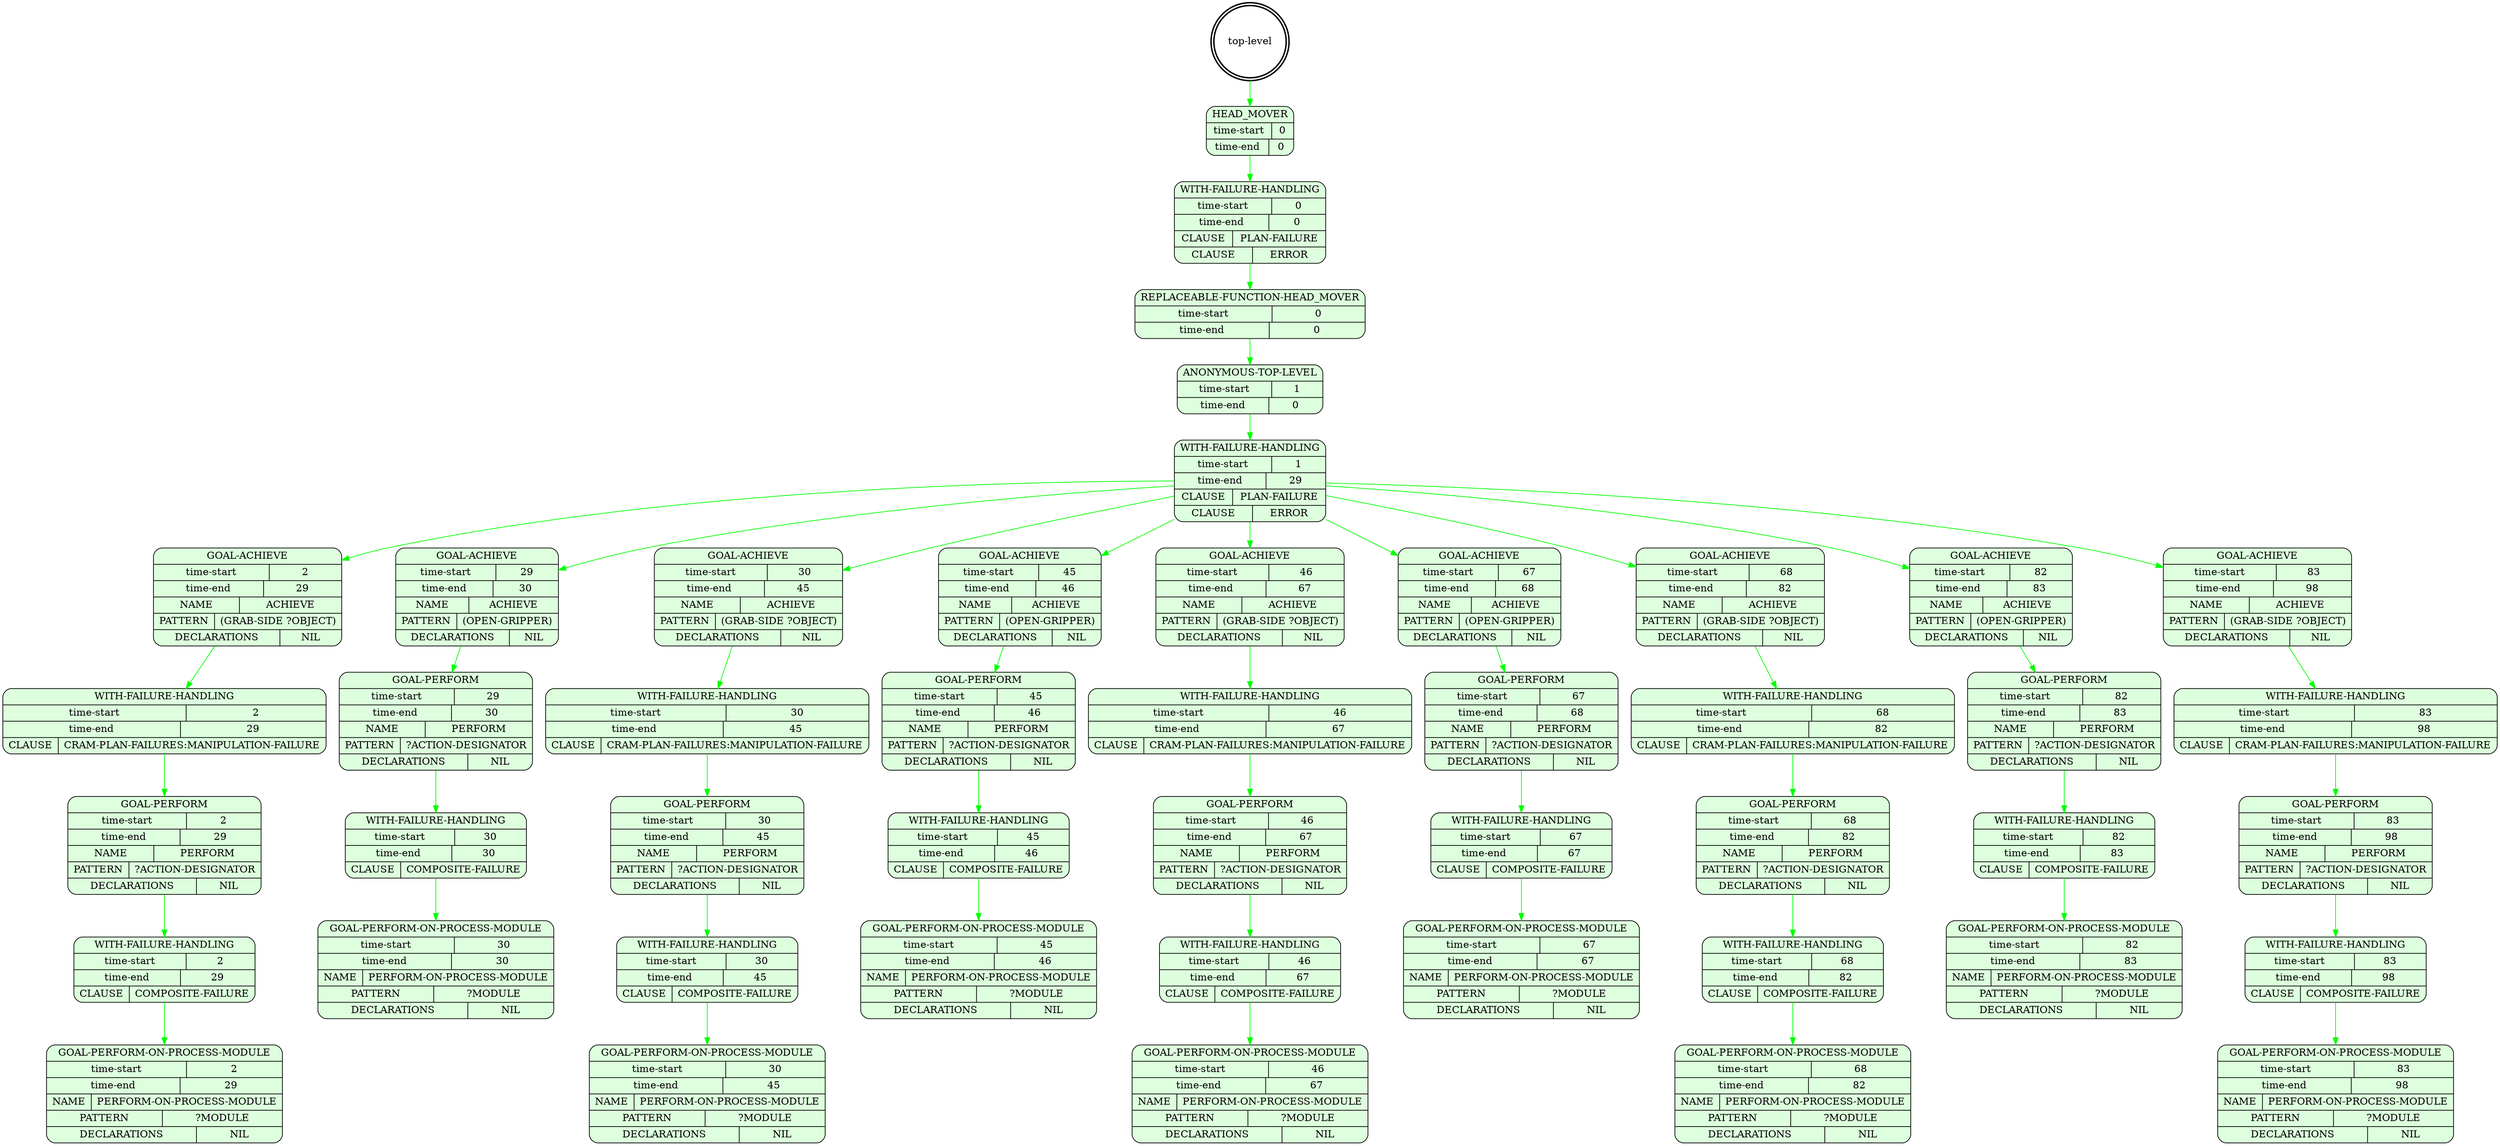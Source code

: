 digraph plangraph_cGLQaG47tqG87a3N {
  node_CqXtKenf5UEJUXQ7 [shape=doublecircle, style=bold, label="top-level"];

  node_f48vCvsrVyBqshoZ [shape=Mrecord, style=filled, fillcolor="#ddffdd", label="{HEAD_MOVER|{time-start | 0}|{time-end | 0}}"];
  edge [color="green", label=""];
  node_CqXtKenf5UEJUXQ7 -> node_f48vCvsrVyBqshoZ;

  node_2ci2k5Gd6t5B1mS6 [shape=Mrecord, style=filled, fillcolor="#ddffdd", label="{WITH-FAILURE-HANDLING|{time-start | 0}|{time-end | 0}|{CLAUSE | PLAN-FAILURE}|{CLAUSE | ERROR}}"];
  edge [color="green", label=""];
  node_f48vCvsrVyBqshoZ -> node_2ci2k5Gd6t5B1mS6;

  node_nvp52hkqtD23DdWw [shape=Mrecord, style=filled, fillcolor="#ddffdd", label="{REPLACEABLE-FUNCTION-HEAD_MOVER|{time-start | 0}|{time-end | 0}}"];
  edge [color="green", label=""];
  node_2ci2k5Gd6t5B1mS6 -> node_nvp52hkqtD23DdWw;

  node_82ROQdBS5DIJZfeU [shape=Mrecord, style=filled, fillcolor="#ddffdd", label="{ANONYMOUS-TOP-LEVEL|{time-start | 1}|{time-end | 0}}"];
  edge [color="green", label=""];
  node_nvp52hkqtD23DdWw -> node_82ROQdBS5DIJZfeU;

  node_qJB34WawW3HEFMfj [shape=Mrecord, style=filled, fillcolor="#ddffdd", label="{WITH-FAILURE-HANDLING|{time-start | 1}|{time-end | 29}|{CLAUSE | PLAN-FAILURE}|{CLAUSE | ERROR}}"];
  edge [color="green", label=""];
  node_82ROQdBS5DIJZfeU -> node_qJB34WawW3HEFMfj;

  node_llQN6lbqfgFzjlpz [shape=Mrecord, style=filled, fillcolor="#ddffdd", label="{GOAL-ACHIEVE|{time-start | 2}|{time-end | 29}|{NAME | ACHIEVE}|{PATTERN | (GRAB-SIDE ?OBJECT)}|{DECLARATIONS | NIL}}"];
  edge [color="green", label=""];
  node_qJB34WawW3HEFMfj -> node_llQN6lbqfgFzjlpz;

  node_5q8iwHBMxxhKw5Yu [shape=Mrecord, style=filled, fillcolor="#ddffdd", label="{WITH-FAILURE-HANDLING|{time-start | 2}|{time-end | 29}|{CLAUSE | CRAM-PLAN-FAILURES:MANIPULATION-FAILURE}}"];
  edge [color="green", label=""];
  node_llQN6lbqfgFzjlpz -> node_5q8iwHBMxxhKw5Yu;

  node_2G98RAKeB1ayyq9K [shape=Mrecord, style=filled, fillcolor="#ddffdd", label="{GOAL-PERFORM|{time-start | 2}|{time-end | 29}|{NAME | PERFORM}|{PATTERN | ?ACTION-DESIGNATOR}|{DECLARATIONS | NIL}}"];
  edge [color="green", label=""];
  node_5q8iwHBMxxhKw5Yu -> node_2G98RAKeB1ayyq9K;

  node_37up24YdlDE1H0Oj [shape=Mrecord, style=filled, fillcolor="#ddffdd", label="{WITH-FAILURE-HANDLING|{time-start | 2}|{time-end | 29}|{CLAUSE | COMPOSITE-FAILURE}}"];
  edge [color="green", label=""];
  node_2G98RAKeB1ayyq9K -> node_37up24YdlDE1H0Oj;

  node_C35gAkNPQggfbXyl [shape=Mrecord, style=filled, fillcolor="#ddffdd", label="{GOAL-PERFORM-ON-PROCESS-MODULE|{time-start | 2}|{time-end | 29}|{NAME | PERFORM-ON-PROCESS-MODULE}|{PATTERN | ?MODULE}|{DECLARATIONS | NIL}}"];
  edge [color="green", label=""];
  node_37up24YdlDE1H0Oj -> node_C35gAkNPQggfbXyl;

  node_UnqRfxRb92urpaFc [shape=Mrecord, style=filled, fillcolor="#ddffdd", label="{GOAL-ACHIEVE|{time-start | 29}|{time-end | 30}|{NAME | ACHIEVE}|{PATTERN | (OPEN-GRIPPER)}|{DECLARATIONS | NIL}}"];
  edge [color="green", label=""];
  node_qJB34WawW3HEFMfj -> node_UnqRfxRb92urpaFc;

  node_7ZlVgYrHASqI73yh [shape=Mrecord, style=filled, fillcolor="#ddffdd", label="{GOAL-PERFORM|{time-start | 29}|{time-end | 30}|{NAME | PERFORM}|{PATTERN | ?ACTION-DESIGNATOR}|{DECLARATIONS | NIL}}"];
  edge [color="green", label=""];
  node_UnqRfxRb92urpaFc -> node_7ZlVgYrHASqI73yh;

  node_cQCCiNcgBPFPO1QY [shape=Mrecord, style=filled, fillcolor="#ddffdd", label="{WITH-FAILURE-HANDLING|{time-start | 30}|{time-end | 30}|{CLAUSE | COMPOSITE-FAILURE}}"];
  edge [color="green", label=""];
  node_7ZlVgYrHASqI73yh -> node_cQCCiNcgBPFPO1QY;

  node_cfROlWpojJhyXR7g [shape=Mrecord, style=filled, fillcolor="#ddffdd", label="{GOAL-PERFORM-ON-PROCESS-MODULE|{time-start | 30}|{time-end | 30}|{NAME | PERFORM-ON-PROCESS-MODULE}|{PATTERN | ?MODULE}|{DECLARATIONS | NIL}}"];
  edge [color="green", label=""];
  node_cQCCiNcgBPFPO1QY -> node_cfROlWpojJhyXR7g;

  node_aa0r4RZ49zAo91cU [shape=Mrecord, style=filled, fillcolor="#ddffdd", label="{GOAL-ACHIEVE|{time-start | 30}|{time-end | 45}|{NAME | ACHIEVE}|{PATTERN | (GRAB-SIDE ?OBJECT)}|{DECLARATIONS | NIL}}"];
  edge [color="green", label=""];
  node_qJB34WawW3HEFMfj -> node_aa0r4RZ49zAo91cU;

  node_IfEzX9TInOSJfUqe [shape=Mrecord, style=filled, fillcolor="#ddffdd", label="{WITH-FAILURE-HANDLING|{time-start | 30}|{time-end | 45}|{CLAUSE | CRAM-PLAN-FAILURES:MANIPULATION-FAILURE}}"];
  edge [color="green", label=""];
  node_aa0r4RZ49zAo91cU -> node_IfEzX9TInOSJfUqe;

  node_Bhmv4xOVoU5uxcYn [shape=Mrecord, style=filled, fillcolor="#ddffdd", label="{GOAL-PERFORM|{time-start | 30}|{time-end | 45}|{NAME | PERFORM}|{PATTERN | ?ACTION-DESIGNATOR}|{DECLARATIONS | NIL}}"];
  edge [color="green", label=""];
  node_IfEzX9TInOSJfUqe -> node_Bhmv4xOVoU5uxcYn;

  node_bFvMga8KJPQCkl82 [shape=Mrecord, style=filled, fillcolor="#ddffdd", label="{WITH-FAILURE-HANDLING|{time-start | 30}|{time-end | 45}|{CLAUSE | COMPOSITE-FAILURE}}"];
  edge [color="green", label=""];
  node_Bhmv4xOVoU5uxcYn -> node_bFvMga8KJPQCkl82;

  node_m2Ydrpdm7GY23pn4 [shape=Mrecord, style=filled, fillcolor="#ddffdd", label="{GOAL-PERFORM-ON-PROCESS-MODULE|{time-start | 30}|{time-end | 45}|{NAME | PERFORM-ON-PROCESS-MODULE}|{PATTERN | ?MODULE}|{DECLARATIONS | NIL}}"];
  edge [color="green", label=""];
  node_bFvMga8KJPQCkl82 -> node_m2Ydrpdm7GY23pn4;

  node_5rq9QoDIO8CFNLgA [shape=Mrecord, style=filled, fillcolor="#ddffdd", label="{GOAL-ACHIEVE|{time-start | 45}|{time-end | 46}|{NAME | ACHIEVE}|{PATTERN | (OPEN-GRIPPER)}|{DECLARATIONS | NIL}}"];
  edge [color="green", label=""];
  node_qJB34WawW3HEFMfj -> node_5rq9QoDIO8CFNLgA;

  node_mWoAeYoedytsLXnI [shape=Mrecord, style=filled, fillcolor="#ddffdd", label="{GOAL-PERFORM|{time-start | 45}|{time-end | 46}|{NAME | PERFORM}|{PATTERN | ?ACTION-DESIGNATOR}|{DECLARATIONS | NIL}}"];
  edge [color="green", label=""];
  node_5rq9QoDIO8CFNLgA -> node_mWoAeYoedytsLXnI;

  node_yXwyzRdASfgrkU5S [shape=Mrecord, style=filled, fillcolor="#ddffdd", label="{WITH-FAILURE-HANDLING|{time-start | 45}|{time-end | 46}|{CLAUSE | COMPOSITE-FAILURE}}"];
  edge [color="green", label=""];
  node_mWoAeYoedytsLXnI -> node_yXwyzRdASfgrkU5S;

  node_837ZlKKaOtT0RxGl [shape=Mrecord, style=filled, fillcolor="#ddffdd", label="{GOAL-PERFORM-ON-PROCESS-MODULE|{time-start | 45}|{time-end | 46}|{NAME | PERFORM-ON-PROCESS-MODULE}|{PATTERN | ?MODULE}|{DECLARATIONS | NIL}}"];
  edge [color="green", label=""];
  node_yXwyzRdASfgrkU5S -> node_837ZlKKaOtT0RxGl;

  node_Ltfy80VtJrMWO3Pb [shape=Mrecord, style=filled, fillcolor="#ddffdd", label="{GOAL-ACHIEVE|{time-start | 46}|{time-end | 67}|{NAME | ACHIEVE}|{PATTERN | (GRAB-SIDE ?OBJECT)}|{DECLARATIONS | NIL}}"];
  edge [color="green", label=""];
  node_qJB34WawW3HEFMfj -> node_Ltfy80VtJrMWO3Pb;

  node_YH1bbxUcWpPSmduy [shape=Mrecord, style=filled, fillcolor="#ddffdd", label="{WITH-FAILURE-HANDLING|{time-start | 46}|{time-end | 67}|{CLAUSE | CRAM-PLAN-FAILURES:MANIPULATION-FAILURE}}"];
  edge [color="green", label=""];
  node_Ltfy80VtJrMWO3Pb -> node_YH1bbxUcWpPSmduy;

  node_z1qxfiHWa08rXbZK [shape=Mrecord, style=filled, fillcolor="#ddffdd", label="{GOAL-PERFORM|{time-start | 46}|{time-end | 67}|{NAME | PERFORM}|{PATTERN | ?ACTION-DESIGNATOR}|{DECLARATIONS | NIL}}"];
  edge [color="green", label=""];
  node_YH1bbxUcWpPSmduy -> node_z1qxfiHWa08rXbZK;

  node_u0JYLAgiQ9SAk5HZ [shape=Mrecord, style=filled, fillcolor="#ddffdd", label="{WITH-FAILURE-HANDLING|{time-start | 46}|{time-end | 67}|{CLAUSE | COMPOSITE-FAILURE}}"];
  edge [color="green", label=""];
  node_z1qxfiHWa08rXbZK -> node_u0JYLAgiQ9SAk5HZ;

  node_udfxs5RRCCQLGtwk [shape=Mrecord, style=filled, fillcolor="#ddffdd", label="{GOAL-PERFORM-ON-PROCESS-MODULE|{time-start | 46}|{time-end | 67}|{NAME | PERFORM-ON-PROCESS-MODULE}|{PATTERN | ?MODULE}|{DECLARATIONS | NIL}}"];
  edge [color="green", label=""];
  node_u0JYLAgiQ9SAk5HZ -> node_udfxs5RRCCQLGtwk;

  node_gvC7Lx9bApQ1iM8L [shape=Mrecord, style=filled, fillcolor="#ddffdd", label="{GOAL-ACHIEVE|{time-start | 67}|{time-end | 68}|{NAME | ACHIEVE}|{PATTERN | (OPEN-GRIPPER)}|{DECLARATIONS | NIL}}"];
  edge [color="green", label=""];
  node_qJB34WawW3HEFMfj -> node_gvC7Lx9bApQ1iM8L;

  node_JyHRSCyd81WD748z [shape=Mrecord, style=filled, fillcolor="#ddffdd", label="{GOAL-PERFORM|{time-start | 67}|{time-end | 68}|{NAME | PERFORM}|{PATTERN | ?ACTION-DESIGNATOR}|{DECLARATIONS | NIL}}"];
  edge [color="green", label=""];
  node_gvC7Lx9bApQ1iM8L -> node_JyHRSCyd81WD748z;

  node_AQ7bSv2bx5n5SHF2 [shape=Mrecord, style=filled, fillcolor="#ddffdd", label="{WITH-FAILURE-HANDLING|{time-start | 67}|{time-end | 67}|{CLAUSE | COMPOSITE-FAILURE}}"];
  edge [color="green", label=""];
  node_JyHRSCyd81WD748z -> node_AQ7bSv2bx5n5SHF2;

  node_NMXcSfuNBPR8NTqd [shape=Mrecord, style=filled, fillcolor="#ddffdd", label="{GOAL-PERFORM-ON-PROCESS-MODULE|{time-start | 67}|{time-end | 67}|{NAME | PERFORM-ON-PROCESS-MODULE}|{PATTERN | ?MODULE}|{DECLARATIONS | NIL}}"];
  edge [color="green", label=""];
  node_AQ7bSv2bx5n5SHF2 -> node_NMXcSfuNBPR8NTqd;

  node_OiHjEyfnO7U0x8Bo [shape=Mrecord, style=filled, fillcolor="#ddffdd", label="{GOAL-ACHIEVE|{time-start | 68}|{time-end | 82}|{NAME | ACHIEVE}|{PATTERN | (GRAB-SIDE ?OBJECT)}|{DECLARATIONS | NIL}}"];
  edge [color="green", label=""];
  node_qJB34WawW3HEFMfj -> node_OiHjEyfnO7U0x8Bo;

  node_vc5c4ML3amYHZ0Vd [shape=Mrecord, style=filled, fillcolor="#ddffdd", label="{WITH-FAILURE-HANDLING|{time-start | 68}|{time-end | 82}|{CLAUSE | CRAM-PLAN-FAILURES:MANIPULATION-FAILURE}}"];
  edge [color="green", label=""];
  node_OiHjEyfnO7U0x8Bo -> node_vc5c4ML3amYHZ0Vd;

  node_T3wNdY0m5AgZIgV0 [shape=Mrecord, style=filled, fillcolor="#ddffdd", label="{GOAL-PERFORM|{time-start | 68}|{time-end | 82}|{NAME | PERFORM}|{PATTERN | ?ACTION-DESIGNATOR}|{DECLARATIONS | NIL}}"];
  edge [color="green", label=""];
  node_vc5c4ML3amYHZ0Vd -> node_T3wNdY0m5AgZIgV0;

  node_W370ubtHqPw6hZn0 [shape=Mrecord, style=filled, fillcolor="#ddffdd", label="{WITH-FAILURE-HANDLING|{time-start | 68}|{time-end | 82}|{CLAUSE | COMPOSITE-FAILURE}}"];
  edge [color="green", label=""];
  node_T3wNdY0m5AgZIgV0 -> node_W370ubtHqPw6hZn0;

  node_E57itXrlaOzpV8HV [shape=Mrecord, style=filled, fillcolor="#ddffdd", label="{GOAL-PERFORM-ON-PROCESS-MODULE|{time-start | 68}|{time-end | 82}|{NAME | PERFORM-ON-PROCESS-MODULE}|{PATTERN | ?MODULE}|{DECLARATIONS | NIL}}"];
  edge [color="green", label=""];
  node_W370ubtHqPw6hZn0 -> node_E57itXrlaOzpV8HV;

  node_KH0lRnDmwznanZkt [shape=Mrecord, style=filled, fillcolor="#ddffdd", label="{GOAL-ACHIEVE|{time-start | 82}|{time-end | 83}|{NAME | ACHIEVE}|{PATTERN | (OPEN-GRIPPER)}|{DECLARATIONS | NIL}}"];
  edge [color="green", label=""];
  node_qJB34WawW3HEFMfj -> node_KH0lRnDmwznanZkt;

  node_b7L3olvN4QO5b3Q1 [shape=Mrecord, style=filled, fillcolor="#ddffdd", label="{GOAL-PERFORM|{time-start | 82}|{time-end | 83}|{NAME | PERFORM}|{PATTERN | ?ACTION-DESIGNATOR}|{DECLARATIONS | NIL}}"];
  edge [color="green", label=""];
  node_KH0lRnDmwznanZkt -> node_b7L3olvN4QO5b3Q1;

  node_pNpEP2T86hTTYXJz [shape=Mrecord, style=filled, fillcolor="#ddffdd", label="{WITH-FAILURE-HANDLING|{time-start | 82}|{time-end | 83}|{CLAUSE | COMPOSITE-FAILURE}}"];
  edge [color="green", label=""];
  node_b7L3olvN4QO5b3Q1 -> node_pNpEP2T86hTTYXJz;

  node_8C9SeHA26qiL3tRh [shape=Mrecord, style=filled, fillcolor="#ddffdd", label="{GOAL-PERFORM-ON-PROCESS-MODULE|{time-start | 82}|{time-end | 83}|{NAME | PERFORM-ON-PROCESS-MODULE}|{PATTERN | ?MODULE}|{DECLARATIONS | NIL}}"];
  edge [color="green", label=""];
  node_pNpEP2T86hTTYXJz -> node_8C9SeHA26qiL3tRh;

  node_hq2LMS2i4mtQxdQO [shape=Mrecord, style=filled, fillcolor="#ddffdd", label="{GOAL-ACHIEVE|{time-start | 83}|{time-end | 98}|{NAME | ACHIEVE}|{PATTERN | (GRAB-SIDE ?OBJECT)}|{DECLARATIONS | NIL}}"];
  edge [color="green", label=""];
  node_qJB34WawW3HEFMfj -> node_hq2LMS2i4mtQxdQO;

  node_9Mrs01Olr4mfh81X [shape=Mrecord, style=filled, fillcolor="#ddffdd", label="{WITH-FAILURE-HANDLING|{time-start | 83}|{time-end | 98}|{CLAUSE | CRAM-PLAN-FAILURES:MANIPULATION-FAILURE}}"];
  edge [color="green", label=""];
  node_hq2LMS2i4mtQxdQO -> node_9Mrs01Olr4mfh81X;

  node_NhMtPonj42P8IMeo [shape=Mrecord, style=filled, fillcolor="#ddffdd", label="{GOAL-PERFORM|{time-start | 83}|{time-end | 98}|{NAME | PERFORM}|{PATTERN | ?ACTION-DESIGNATOR}|{DECLARATIONS | NIL}}"];
  edge [color="green", label=""];
  node_9Mrs01Olr4mfh81X -> node_NhMtPonj42P8IMeo;

  node_gaE8rRwvuTrg9EzO [shape=Mrecord, style=filled, fillcolor="#ddffdd", label="{WITH-FAILURE-HANDLING|{time-start | 83}|{time-end | 98}|{CLAUSE | COMPOSITE-FAILURE}}"];
  edge [color="green", label=""];
  node_NhMtPonj42P8IMeo -> node_gaE8rRwvuTrg9EzO;

  node_j0ML5SWJnlh7aVDg [shape=Mrecord, style=filled, fillcolor="#ddffdd", label="{GOAL-PERFORM-ON-PROCESS-MODULE|{time-start | 83}|{time-end | 98}|{NAME | PERFORM-ON-PROCESS-MODULE}|{PATTERN | ?MODULE}|{DECLARATIONS | NIL}}"];
  edge [color="green", label=""];
  node_gaE8rRwvuTrg9EzO -> node_j0ML5SWJnlh7aVDg;
}
